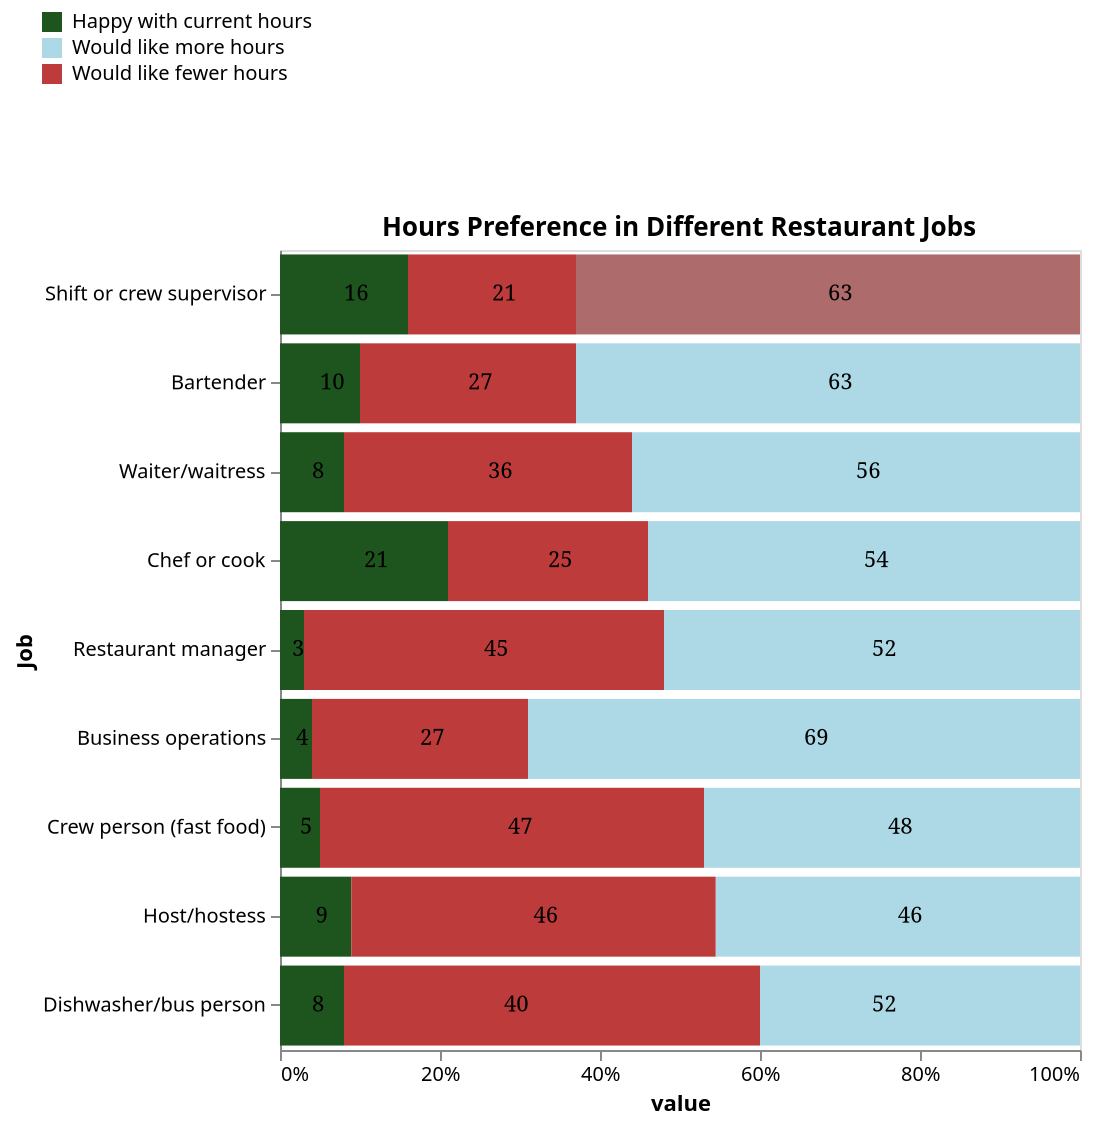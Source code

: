 {
  "$schema": "https://vega.github.io/schema/vega-lite/v5.json",
  "vconcat": [
    {
      "title": "Hours Preference in Different Restaurant Jobs",
      "description": "Do you have a preference for your working hours in your current job?",
      "width": 400,
      "height": 400,
      "data": {
        "values": [
          {
            "Characteristic": "Business operations",
            "Happy with current hours": 4,
            "Would like more hours": 69,
            "Would like fewer hours": 27
          },
          {
            "Characteristic": "Shift or crew supervisor",
            "Happy with current hours": 16,
            "Would like more hours": 63,
            "Would like fewer hours": 21
          },
          {
            "Characteristic": "Bartender",
            "Happy with current hours": 10,
            "Would like more hours": 63,
            "Would like fewer hours": 27
          },
          {
            "Characteristic": "Waiter/waitress",
            "Happy with current hours": 8,
            "Would like more hours": 56,
            "Would like fewer hours": 36
          },
          {
            "Characteristic": "Chef or cook",
            "Happy with current hours": 21,
            "Would like more hours": 54,
            "Would like fewer hours": 25
          },
          {
            "Characteristic": "Restaurant manager",
            "Happy with current hours": 3,
            "Would like more hours": 52,
            "Would like fewer hours": 45
          },
          {
            "Characteristic": "Crew person (fast food)",
            "Happy with current hours": 5,
            "Would like more hours": 47,
            "Would like fewer hours": 48
          },
          {
            "Characteristic": "Host/hostess",
            "Happy with current hours": 9,
            "Would like more hours": 46,
            "Would like fewer hours": 46
          },
          {
            "Characteristic": "Dishwasher/bus person",
            "Happy with current hours": 8,
            "Would like more hours": 40,
            "Would like fewer hours": 52
          }
        ]
      },
      "transform": [
        {
          "fold": ["Happy with current hours", "Would like more hours", "Would like fewer hours"]
        }
      ],
      "encoding": {
        "y": {
          "field": "Characteristic",
          "type": "ordinal",
          "title": "Job",
          "axis": {
            "grid": false,
            "tickCount": 9
          },
          "sort": [
            "Shift or crew supervisor",
            "Bartender",
            "Waiter/waitress",
            "Chef or cook",
            "Restaurant manager",
            "Business operations",
            "Crew person (fast food)",
            "Host/hostess",
            "Dishwasher/bus person"
          ]
        },
        "x": {
          "field": "value",
          "type": "quantitative",
          "stack": "normalize",
          "axis": {
            "grid": false,
            "tickCount": 5
          },
          "scale": {
            "domain": [0, 1]
          }
        }
      },
      "layer": [
        {
          "mark": "bar",
          "encoding": {
            "color": {
              "condition": [
                {
                  "test": "datum.Characteristic === 'Shift or crew supervisor' && datum.key === 'Would like more hours'",
                  "value": "#ae6b6b"
                }
              ],
              "field": "key",
              "type": "nominal",
              "scale": {
                "domain": ["Happy with current hours", "Would like more hours", "Would like fewer hours"],
                "range": ["#1e541e", "lightblue", "#bd3b3b"]
              },
              "legend": {
                "legendX": -120,
                "legendY": -120,
                "orient": "none"
              },
              "title": ""
            },
            "opacity": {
              "condition": {
                "test": "datum.Characteristic === 'none' && datum.key === 'none'",
                "value": 0.4
              },
              "value": 1
            },
            "size": {
              "condition": {
                "test": "datum.Characteristic === 'none' && datum.key === 'none'",
                "value": 40
              },
              "value": 40
            }
          }
        },
        {
          "mark": {
            "type": "text",
            "align": "left",
            "baseline": "middle",
            "dx": 0,
            "dy": 0,
            "angle": 0,
            "fontSize": 11,
            "font": "serif",
            "opacity": 1
          },
          "encoding": {
            "y": {
              "field": "Characteristic",
              "type": "nominal"
            },
            "x": {
              "field": "value",
              "type": "quantitative",
              "stack": "normalize",
              "bandPosition": 0.5
            },
            "text": {
              "condition": {
                "test": "datum.value > 0",
                "field": "value"
              },
              "value": ""
            },
            "color": {
              "value": "#000000"
            }
          }
        }
      ]
    }
  ],
  "name": "m1002"
}
